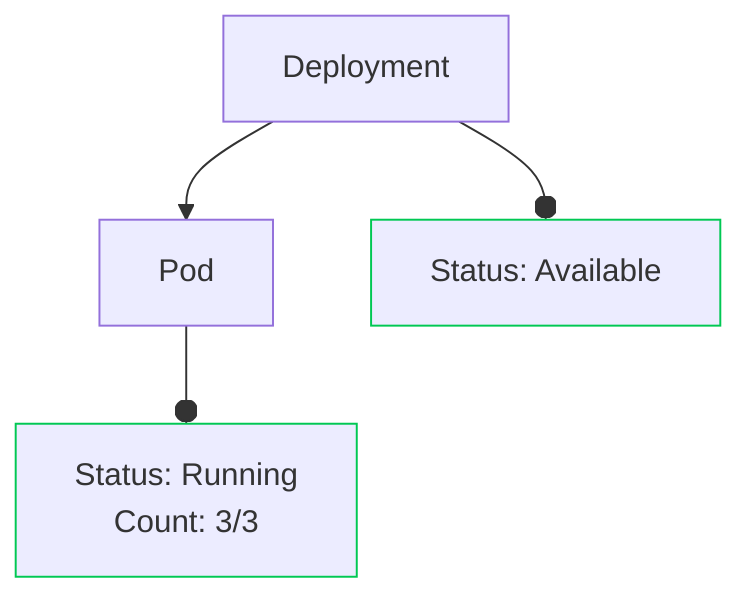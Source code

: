graph TD
  D[Deployment]
  P[Pod]

  D --> P

  DStatus[Status: Available]
  style DStatus stroke:#00C853
  D --o DStatus

  PStatus["`Status: Running
  Count: 3/3`"]
  style PStatus stroke:#00C853
  P --o PStatus